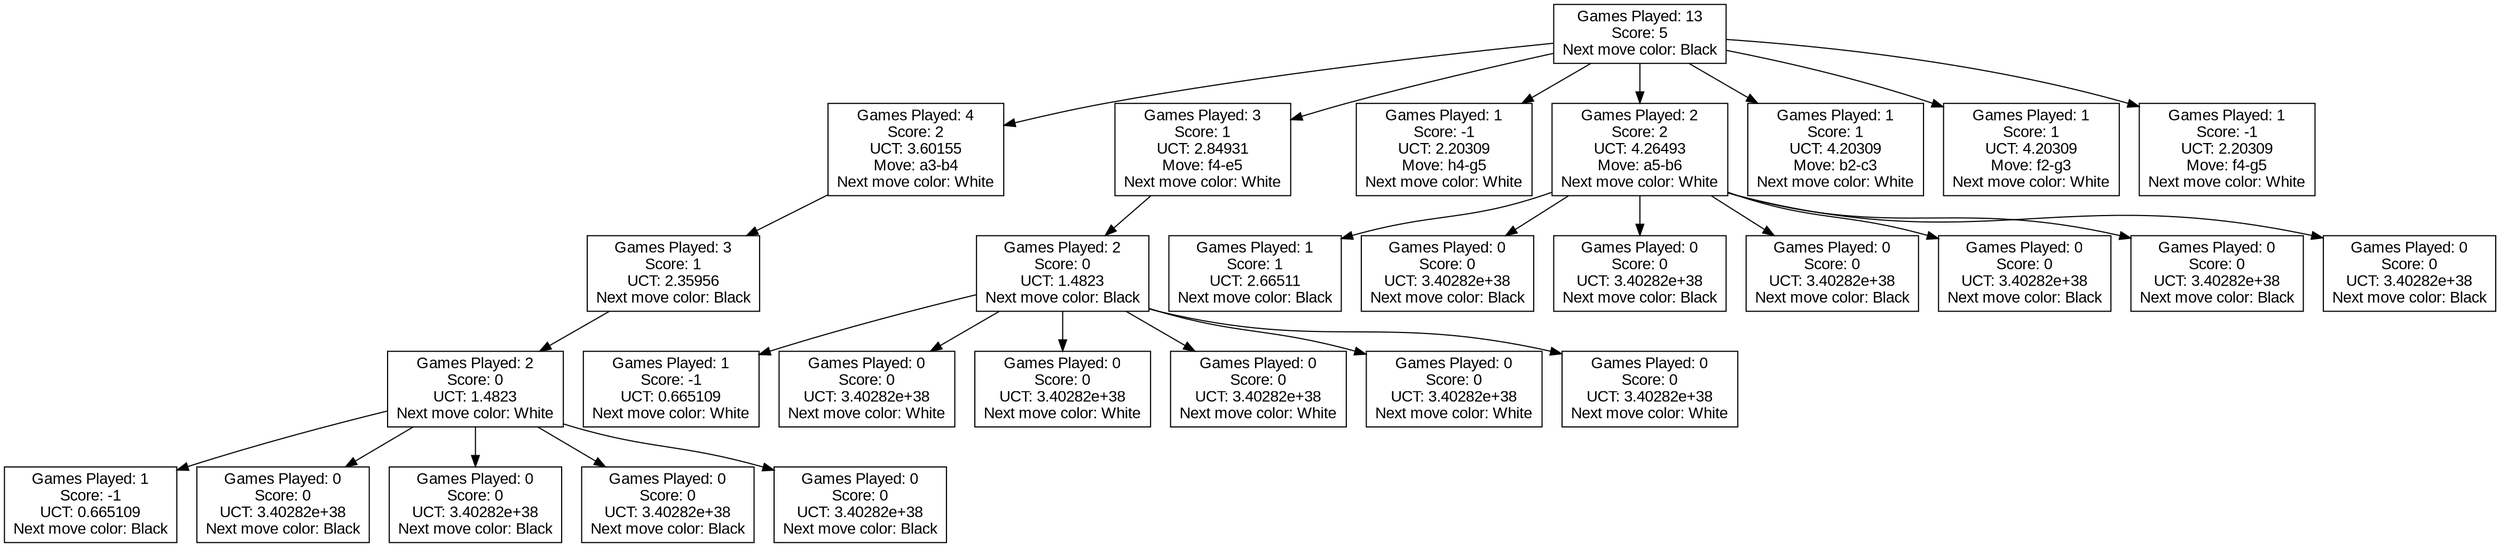 digraph Tree {
    node [shape=box, fontname="Arial"];
    node0 [label="Games Played: 13\nScore: 5
Next move color: Black"];
    node1 [label="Games Played: 4\nScore: 2\nUCT: 3.60155\nMove: a3-b4
Next move color: White"];
    node2 [label="Games Played: 3\nScore: 1\nUCT: 2.35956
Next move color: Black"];
    node3 [label="Games Played: 2\nScore: 0\nUCT: 1.4823
Next move color: White"];
    node4 [label="Games Played: 1\nScore: -1\nUCT: 0.665109
Next move color: Black"];
    node3 -> node4;
    node5 [label="Games Played: 0\nScore: 0\nUCT: 3.40282e+38
Next move color: Black"];
    node3 -> node5;
    node6 [label="Games Played: 0\nScore: 0\nUCT: 3.40282e+38
Next move color: Black"];
    node3 -> node6;
    node7 [label="Games Played: 0\nScore: 0\nUCT: 3.40282e+38
Next move color: Black"];
    node3 -> node7;
    node8 [label="Games Played: 0\nScore: 0\nUCT: 3.40282e+38
Next move color: Black"];
    node3 -> node8;
    node2 -> node3;
    node1 -> node2;
    node0 -> node1;
    node9 [label="Games Played: 3\nScore: 1\nUCT: 2.84931\nMove: f4-e5
Next move color: White"];
    node10 [label="Games Played: 2\nScore: 0\nUCT: 1.4823
Next move color: Black"];
    node11 [label="Games Played: 1\nScore: -1\nUCT: 0.665109
Next move color: White"];
    node10 -> node11;
    node12 [label="Games Played: 0\nScore: 0\nUCT: 3.40282e+38
Next move color: White"];
    node10 -> node12;
    node13 [label="Games Played: 0\nScore: 0\nUCT: 3.40282e+38
Next move color: White"];
    node10 -> node13;
    node14 [label="Games Played: 0\nScore: 0\nUCT: 3.40282e+38
Next move color: White"];
    node10 -> node14;
    node15 [label="Games Played: 0\nScore: 0\nUCT: 3.40282e+38
Next move color: White"];
    node10 -> node15;
    node16 [label="Games Played: 0\nScore: 0\nUCT: 3.40282e+38
Next move color: White"];
    node10 -> node16;
    node9 -> node10;
    node0 -> node9;
    node17 [label="Games Played: 1\nScore: -1\nUCT: 2.20309\nMove: h4-g5
Next move color: White"];
    node0 -> node17;
    node18 [label="Games Played: 2\nScore: 2\nUCT: 4.26493\nMove: a5-b6
Next move color: White"];
    node19 [label="Games Played: 1\nScore: 1\nUCT: 2.66511
Next move color: Black"];
    node18 -> node19;
    node20 [label="Games Played: 0\nScore: 0\nUCT: 3.40282e+38
Next move color: Black"];
    node18 -> node20;
    node21 [label="Games Played: 0\nScore: 0\nUCT: 3.40282e+38
Next move color: Black"];
    node18 -> node21;
    node22 [label="Games Played: 0\nScore: 0\nUCT: 3.40282e+38
Next move color: Black"];
    node18 -> node22;
    node23 [label="Games Played: 0\nScore: 0\nUCT: 3.40282e+38
Next move color: Black"];
    node18 -> node23;
    node24 [label="Games Played: 0\nScore: 0\nUCT: 3.40282e+38
Next move color: Black"];
    node18 -> node24;
    node25 [label="Games Played: 0\nScore: 0\nUCT: 3.40282e+38
Next move color: Black"];
    node18 -> node25;
    node0 -> node18;
    node26 [label="Games Played: 1\nScore: 1\nUCT: 4.20309\nMove: b2-c3
Next move color: White"];
    node0 -> node26;
    node27 [label="Games Played: 1\nScore: 1\nUCT: 4.20309\nMove: f2-g3
Next move color: White"];
    node0 -> node27;
    node28 [label="Games Played: 1\nScore: -1\nUCT: 2.20309\nMove: f4-g5
Next move color: White"];
    node0 -> node28;
}
